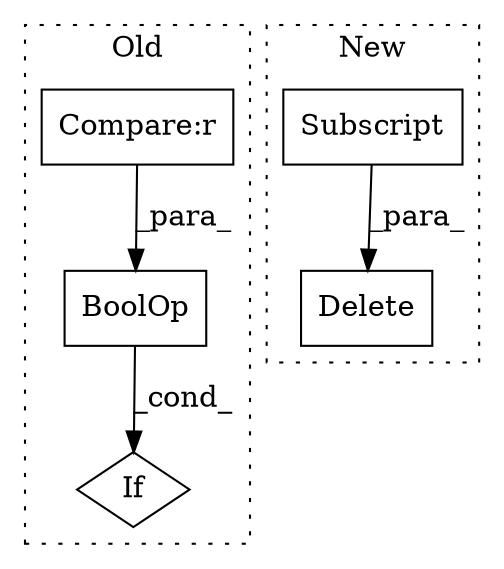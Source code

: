 digraph G {
subgraph cluster0 {
1 [label="BoolOp" a="72" s="422" l="25" shape="box"];
4 [label="Compare:r" a="40" s="429" l="18" shape="box"];
5 [label="If" a="96" s="419" l="3" shape="diamond"];
label = "Old";
style="dotted";
}
subgraph cluster1 {
2 [label="Delete" a="101" s="517" l="15" shape="box"];
3 [label="Subscript" a="63" s="521,0" l="11,0" shape="box"];
label = "New";
style="dotted";
}
1 -> 5 [label="_cond_"];
3 -> 2 [label="_para_"];
4 -> 1 [label="_para_"];
}